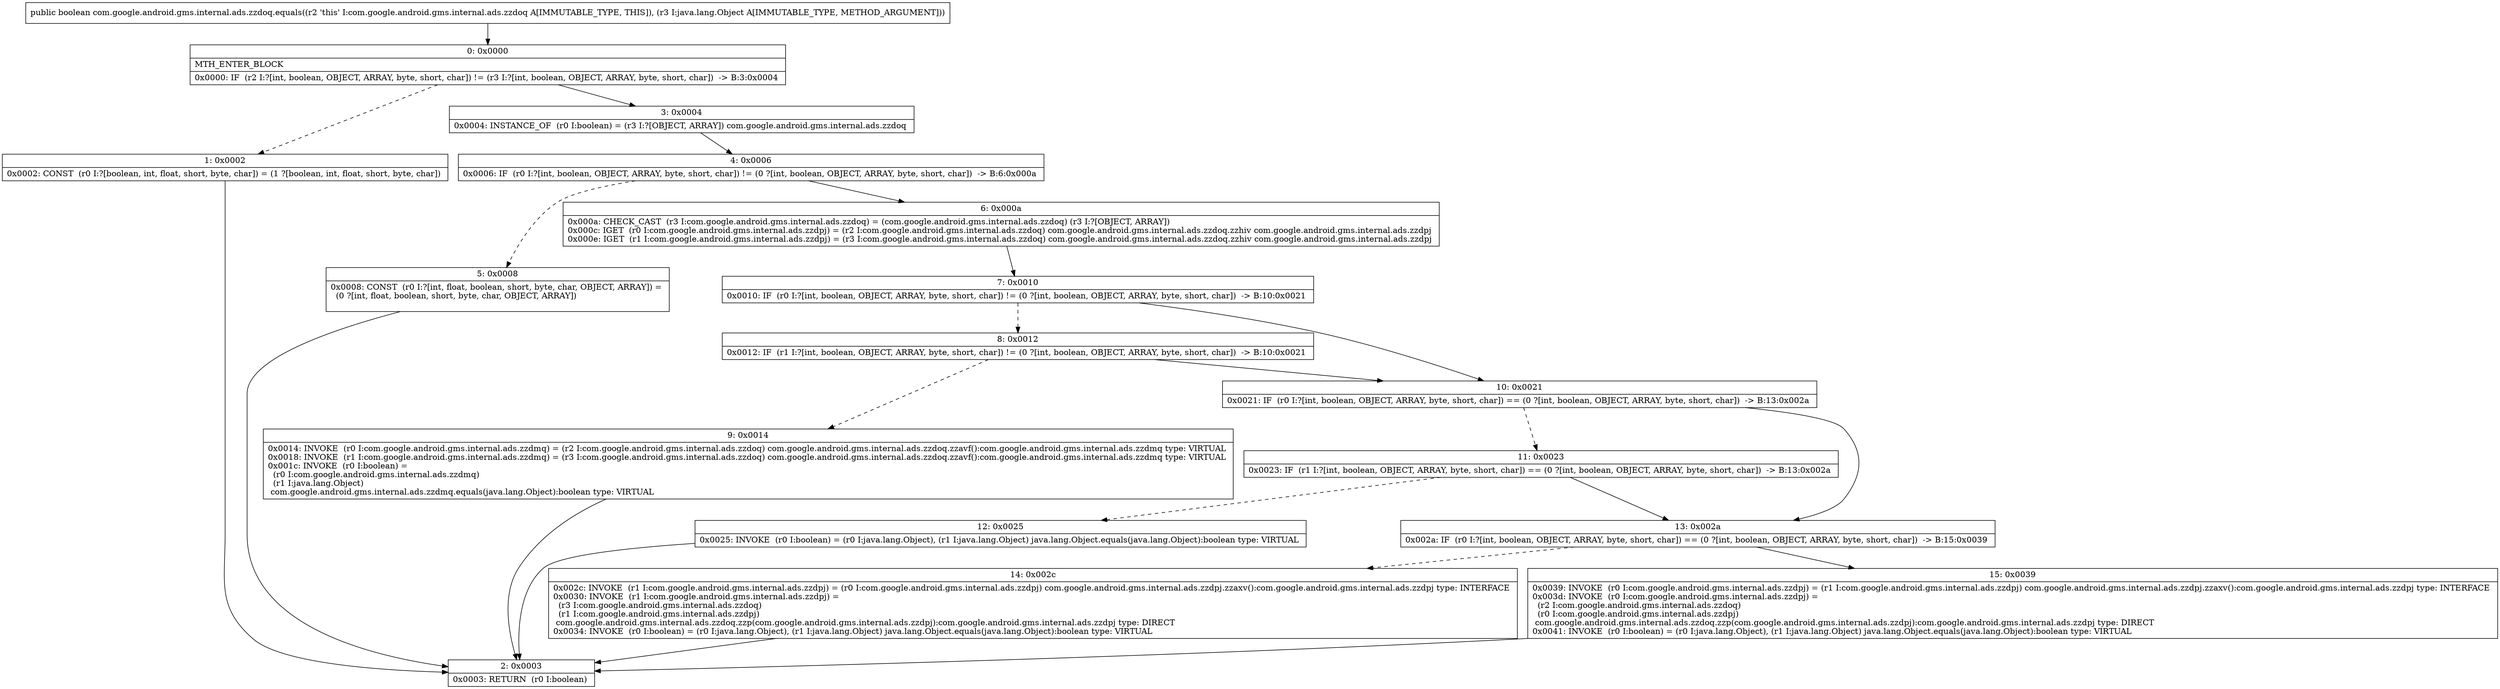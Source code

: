 digraph "CFG forcom.google.android.gms.internal.ads.zzdoq.equals(Ljava\/lang\/Object;)Z" {
Node_0 [shape=record,label="{0\:\ 0x0000|MTH_ENTER_BLOCK\l|0x0000: IF  (r2 I:?[int, boolean, OBJECT, ARRAY, byte, short, char]) != (r3 I:?[int, boolean, OBJECT, ARRAY, byte, short, char])  \-\> B:3:0x0004 \l}"];
Node_1 [shape=record,label="{1\:\ 0x0002|0x0002: CONST  (r0 I:?[boolean, int, float, short, byte, char]) = (1 ?[boolean, int, float, short, byte, char]) \l}"];
Node_2 [shape=record,label="{2\:\ 0x0003|0x0003: RETURN  (r0 I:boolean) \l}"];
Node_3 [shape=record,label="{3\:\ 0x0004|0x0004: INSTANCE_OF  (r0 I:boolean) = (r3 I:?[OBJECT, ARRAY]) com.google.android.gms.internal.ads.zzdoq \l}"];
Node_4 [shape=record,label="{4\:\ 0x0006|0x0006: IF  (r0 I:?[int, boolean, OBJECT, ARRAY, byte, short, char]) != (0 ?[int, boolean, OBJECT, ARRAY, byte, short, char])  \-\> B:6:0x000a \l}"];
Node_5 [shape=record,label="{5\:\ 0x0008|0x0008: CONST  (r0 I:?[int, float, boolean, short, byte, char, OBJECT, ARRAY]) = \l  (0 ?[int, float, boolean, short, byte, char, OBJECT, ARRAY])\l \l}"];
Node_6 [shape=record,label="{6\:\ 0x000a|0x000a: CHECK_CAST  (r3 I:com.google.android.gms.internal.ads.zzdoq) = (com.google.android.gms.internal.ads.zzdoq) (r3 I:?[OBJECT, ARRAY]) \l0x000c: IGET  (r0 I:com.google.android.gms.internal.ads.zzdpj) = (r2 I:com.google.android.gms.internal.ads.zzdoq) com.google.android.gms.internal.ads.zzdoq.zzhiv com.google.android.gms.internal.ads.zzdpj \l0x000e: IGET  (r1 I:com.google.android.gms.internal.ads.zzdpj) = (r3 I:com.google.android.gms.internal.ads.zzdoq) com.google.android.gms.internal.ads.zzdoq.zzhiv com.google.android.gms.internal.ads.zzdpj \l}"];
Node_7 [shape=record,label="{7\:\ 0x0010|0x0010: IF  (r0 I:?[int, boolean, OBJECT, ARRAY, byte, short, char]) != (0 ?[int, boolean, OBJECT, ARRAY, byte, short, char])  \-\> B:10:0x0021 \l}"];
Node_8 [shape=record,label="{8\:\ 0x0012|0x0012: IF  (r1 I:?[int, boolean, OBJECT, ARRAY, byte, short, char]) != (0 ?[int, boolean, OBJECT, ARRAY, byte, short, char])  \-\> B:10:0x0021 \l}"];
Node_9 [shape=record,label="{9\:\ 0x0014|0x0014: INVOKE  (r0 I:com.google.android.gms.internal.ads.zzdmq) = (r2 I:com.google.android.gms.internal.ads.zzdoq) com.google.android.gms.internal.ads.zzdoq.zzavf():com.google.android.gms.internal.ads.zzdmq type: VIRTUAL \l0x0018: INVOKE  (r1 I:com.google.android.gms.internal.ads.zzdmq) = (r3 I:com.google.android.gms.internal.ads.zzdoq) com.google.android.gms.internal.ads.zzdoq.zzavf():com.google.android.gms.internal.ads.zzdmq type: VIRTUAL \l0x001c: INVOKE  (r0 I:boolean) = \l  (r0 I:com.google.android.gms.internal.ads.zzdmq)\l  (r1 I:java.lang.Object)\l com.google.android.gms.internal.ads.zzdmq.equals(java.lang.Object):boolean type: VIRTUAL \l}"];
Node_10 [shape=record,label="{10\:\ 0x0021|0x0021: IF  (r0 I:?[int, boolean, OBJECT, ARRAY, byte, short, char]) == (0 ?[int, boolean, OBJECT, ARRAY, byte, short, char])  \-\> B:13:0x002a \l}"];
Node_11 [shape=record,label="{11\:\ 0x0023|0x0023: IF  (r1 I:?[int, boolean, OBJECT, ARRAY, byte, short, char]) == (0 ?[int, boolean, OBJECT, ARRAY, byte, short, char])  \-\> B:13:0x002a \l}"];
Node_12 [shape=record,label="{12\:\ 0x0025|0x0025: INVOKE  (r0 I:boolean) = (r0 I:java.lang.Object), (r1 I:java.lang.Object) java.lang.Object.equals(java.lang.Object):boolean type: VIRTUAL \l}"];
Node_13 [shape=record,label="{13\:\ 0x002a|0x002a: IF  (r0 I:?[int, boolean, OBJECT, ARRAY, byte, short, char]) == (0 ?[int, boolean, OBJECT, ARRAY, byte, short, char])  \-\> B:15:0x0039 \l}"];
Node_14 [shape=record,label="{14\:\ 0x002c|0x002c: INVOKE  (r1 I:com.google.android.gms.internal.ads.zzdpj) = (r0 I:com.google.android.gms.internal.ads.zzdpj) com.google.android.gms.internal.ads.zzdpj.zzaxv():com.google.android.gms.internal.ads.zzdpj type: INTERFACE \l0x0030: INVOKE  (r1 I:com.google.android.gms.internal.ads.zzdpj) = \l  (r3 I:com.google.android.gms.internal.ads.zzdoq)\l  (r1 I:com.google.android.gms.internal.ads.zzdpj)\l com.google.android.gms.internal.ads.zzdoq.zzp(com.google.android.gms.internal.ads.zzdpj):com.google.android.gms.internal.ads.zzdpj type: DIRECT \l0x0034: INVOKE  (r0 I:boolean) = (r0 I:java.lang.Object), (r1 I:java.lang.Object) java.lang.Object.equals(java.lang.Object):boolean type: VIRTUAL \l}"];
Node_15 [shape=record,label="{15\:\ 0x0039|0x0039: INVOKE  (r0 I:com.google.android.gms.internal.ads.zzdpj) = (r1 I:com.google.android.gms.internal.ads.zzdpj) com.google.android.gms.internal.ads.zzdpj.zzaxv():com.google.android.gms.internal.ads.zzdpj type: INTERFACE \l0x003d: INVOKE  (r0 I:com.google.android.gms.internal.ads.zzdpj) = \l  (r2 I:com.google.android.gms.internal.ads.zzdoq)\l  (r0 I:com.google.android.gms.internal.ads.zzdpj)\l com.google.android.gms.internal.ads.zzdoq.zzp(com.google.android.gms.internal.ads.zzdpj):com.google.android.gms.internal.ads.zzdpj type: DIRECT \l0x0041: INVOKE  (r0 I:boolean) = (r0 I:java.lang.Object), (r1 I:java.lang.Object) java.lang.Object.equals(java.lang.Object):boolean type: VIRTUAL \l}"];
MethodNode[shape=record,label="{public boolean com.google.android.gms.internal.ads.zzdoq.equals((r2 'this' I:com.google.android.gms.internal.ads.zzdoq A[IMMUTABLE_TYPE, THIS]), (r3 I:java.lang.Object A[IMMUTABLE_TYPE, METHOD_ARGUMENT])) }"];
MethodNode -> Node_0;
Node_0 -> Node_1[style=dashed];
Node_0 -> Node_3;
Node_1 -> Node_2;
Node_3 -> Node_4;
Node_4 -> Node_5[style=dashed];
Node_4 -> Node_6;
Node_5 -> Node_2;
Node_6 -> Node_7;
Node_7 -> Node_8[style=dashed];
Node_7 -> Node_10;
Node_8 -> Node_9[style=dashed];
Node_8 -> Node_10;
Node_9 -> Node_2;
Node_10 -> Node_11[style=dashed];
Node_10 -> Node_13;
Node_11 -> Node_12[style=dashed];
Node_11 -> Node_13;
Node_12 -> Node_2;
Node_13 -> Node_14[style=dashed];
Node_13 -> Node_15;
Node_14 -> Node_2;
Node_15 -> Node_2;
}

